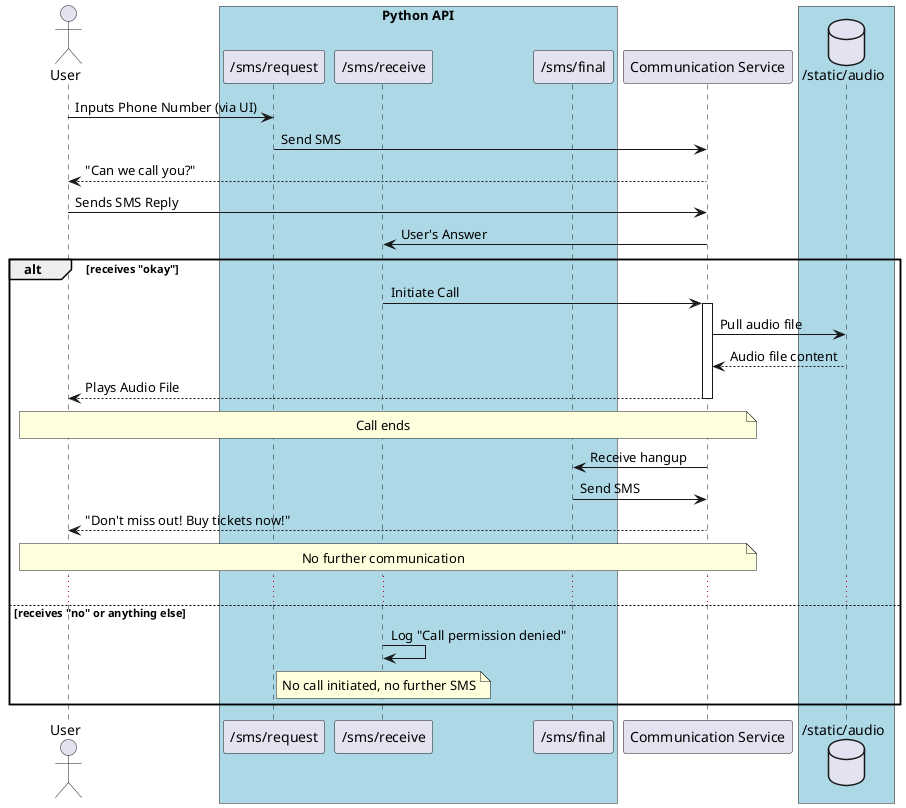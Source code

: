 @startuml API Overview
' Define participants in the sequence diagram
actor User
box "Python API" #LightBlue
    participant "/sms/request" as SMSRequestEndpoint
    participant "/sms/receive" as SMSReceiveEndpoint
    participant "/sms/final" as SMSFinalEndpoint
end box
participant "Communication Service" as CommsService
box #LightBlue
    database "/static/audio" as AudioDir
end box


' Start the sequence flow
User -> SMSRequestEndpoint: Inputs Phone Number (via UI)

' Requesting Call Permission
SMSRequestEndpoint -> CommsService: Send SMS
CommsService --> User: "Can we call you?"

' Receiving User's Response
User -> CommsService: Sends SMS Reply
CommsService -> SMSReceiveEndpoint: User's Answer

' Conditional Call & Follow-up SMS
alt receives "okay"
    SMSReceiveEndpoint -> CommsService: Initiate Call
    activate CommsService
    CommsService -> AudioDir: Pull audio file
    AudioDir --> CommsService: Audio file content
    CommsService --> User: Plays Audio File
    deactivate CommsService
    note over CommsService, User: Call ends

    ' Sending final SMS
    CommsService -> SMSFinalEndpoint: Receive hangup
    SMSFinalEndpoint -> CommsService: Send SMS
    CommsService --> User: "Don't miss out! Buy tickets now!"
    note over CommsService, User: No further communication
    ...
else receives "no" or anything else
    SMSReceiveEndpoint -> SMSReceiveEndpoint: Log "Call permission denied"
    note over SMSReceiveEndpoint: No call initiated, no further SMS
end

@enduml